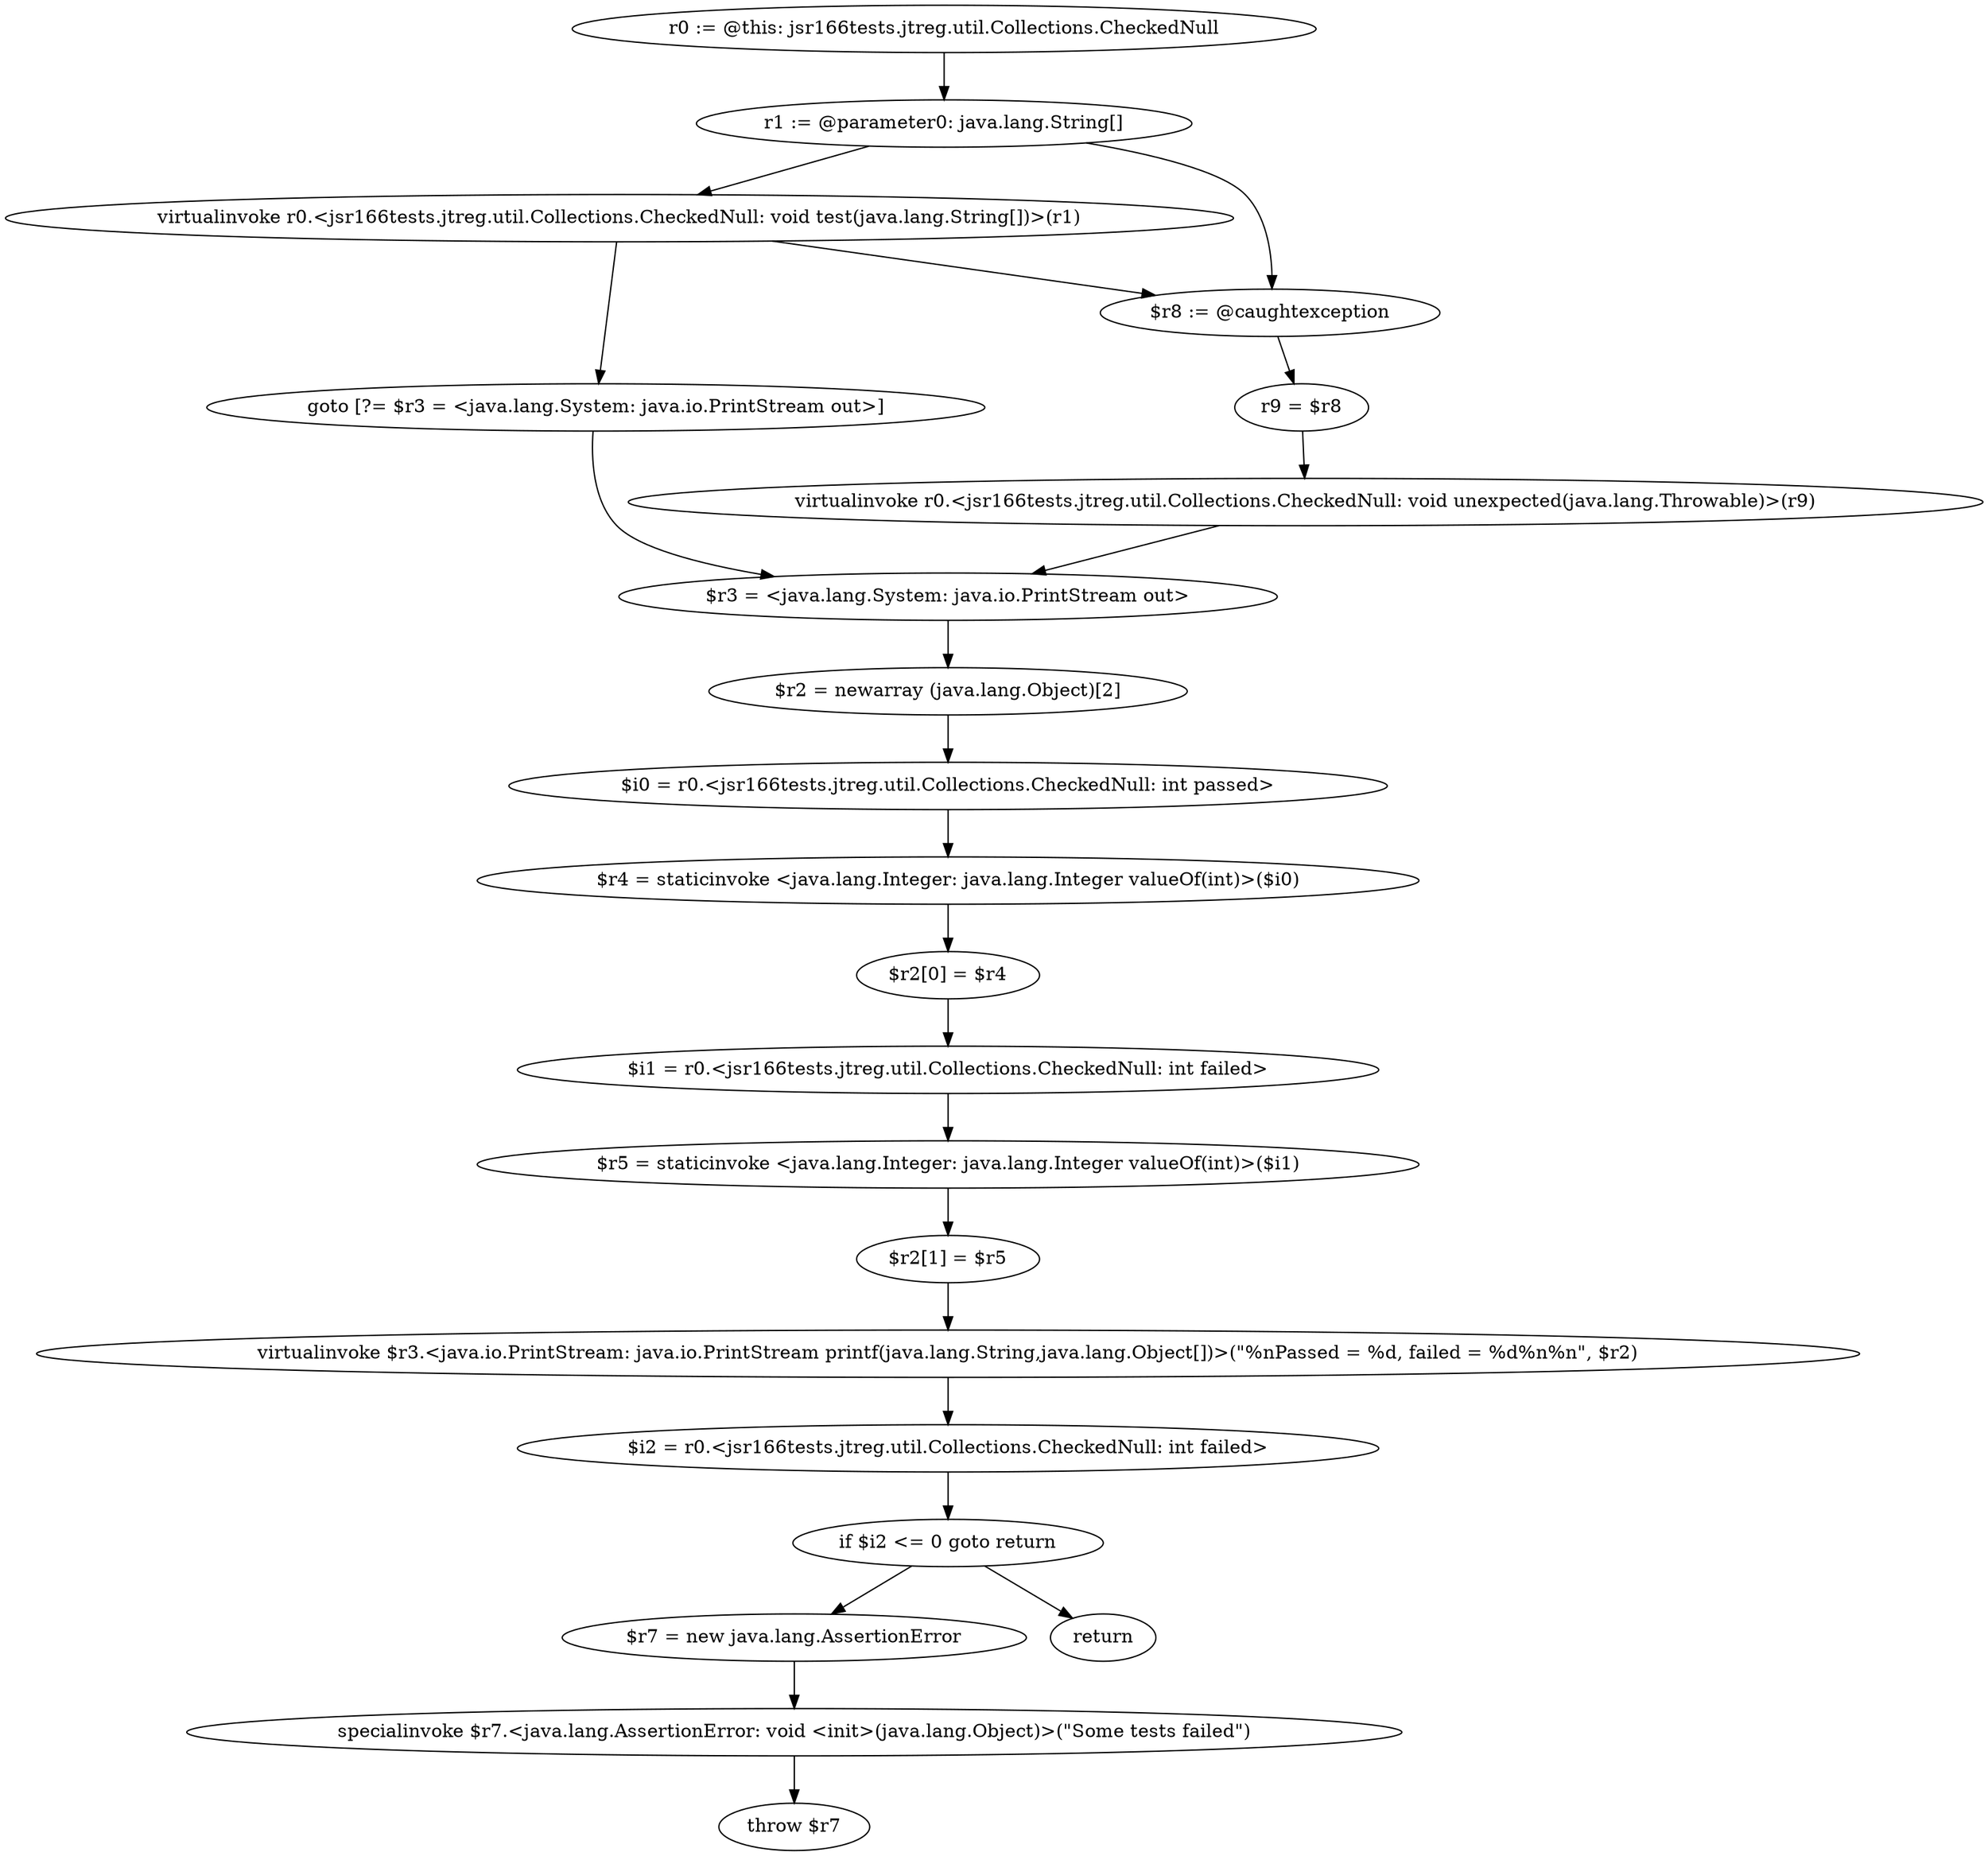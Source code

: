 digraph "unitGraph" {
    "r0 := @this: jsr166tests.jtreg.util.Collections.CheckedNull"
    "r1 := @parameter0: java.lang.String[]"
    "virtualinvoke r0.<jsr166tests.jtreg.util.Collections.CheckedNull: void test(java.lang.String[])>(r1)"
    "goto [?= $r3 = <java.lang.System: java.io.PrintStream out>]"
    "$r8 := @caughtexception"
    "r9 = $r8"
    "virtualinvoke r0.<jsr166tests.jtreg.util.Collections.CheckedNull: void unexpected(java.lang.Throwable)>(r9)"
    "$r3 = <java.lang.System: java.io.PrintStream out>"
    "$r2 = newarray (java.lang.Object)[2]"
    "$i0 = r0.<jsr166tests.jtreg.util.Collections.CheckedNull: int passed>"
    "$r4 = staticinvoke <java.lang.Integer: java.lang.Integer valueOf(int)>($i0)"
    "$r2[0] = $r4"
    "$i1 = r0.<jsr166tests.jtreg.util.Collections.CheckedNull: int failed>"
    "$r5 = staticinvoke <java.lang.Integer: java.lang.Integer valueOf(int)>($i1)"
    "$r2[1] = $r5"
    "virtualinvoke $r3.<java.io.PrintStream: java.io.PrintStream printf(java.lang.String,java.lang.Object[])>(\"%nPassed = %d, failed = %d%n%n\", $r2)"
    "$i2 = r0.<jsr166tests.jtreg.util.Collections.CheckedNull: int failed>"
    "if $i2 <= 0 goto return"
    "$r7 = new java.lang.AssertionError"
    "specialinvoke $r7.<java.lang.AssertionError: void <init>(java.lang.Object)>(\"Some tests failed\")"
    "throw $r7"
    "return"
    "r0 := @this: jsr166tests.jtreg.util.Collections.CheckedNull"->"r1 := @parameter0: java.lang.String[]";
    "r1 := @parameter0: java.lang.String[]"->"virtualinvoke r0.<jsr166tests.jtreg.util.Collections.CheckedNull: void test(java.lang.String[])>(r1)";
    "r1 := @parameter0: java.lang.String[]"->"$r8 := @caughtexception";
    "virtualinvoke r0.<jsr166tests.jtreg.util.Collections.CheckedNull: void test(java.lang.String[])>(r1)"->"goto [?= $r3 = <java.lang.System: java.io.PrintStream out>]";
    "virtualinvoke r0.<jsr166tests.jtreg.util.Collections.CheckedNull: void test(java.lang.String[])>(r1)"->"$r8 := @caughtexception";
    "goto [?= $r3 = <java.lang.System: java.io.PrintStream out>]"->"$r3 = <java.lang.System: java.io.PrintStream out>";
    "$r8 := @caughtexception"->"r9 = $r8";
    "r9 = $r8"->"virtualinvoke r0.<jsr166tests.jtreg.util.Collections.CheckedNull: void unexpected(java.lang.Throwable)>(r9)";
    "virtualinvoke r0.<jsr166tests.jtreg.util.Collections.CheckedNull: void unexpected(java.lang.Throwable)>(r9)"->"$r3 = <java.lang.System: java.io.PrintStream out>";
    "$r3 = <java.lang.System: java.io.PrintStream out>"->"$r2 = newarray (java.lang.Object)[2]";
    "$r2 = newarray (java.lang.Object)[2]"->"$i0 = r0.<jsr166tests.jtreg.util.Collections.CheckedNull: int passed>";
    "$i0 = r0.<jsr166tests.jtreg.util.Collections.CheckedNull: int passed>"->"$r4 = staticinvoke <java.lang.Integer: java.lang.Integer valueOf(int)>($i0)";
    "$r4 = staticinvoke <java.lang.Integer: java.lang.Integer valueOf(int)>($i0)"->"$r2[0] = $r4";
    "$r2[0] = $r4"->"$i1 = r0.<jsr166tests.jtreg.util.Collections.CheckedNull: int failed>";
    "$i1 = r0.<jsr166tests.jtreg.util.Collections.CheckedNull: int failed>"->"$r5 = staticinvoke <java.lang.Integer: java.lang.Integer valueOf(int)>($i1)";
    "$r5 = staticinvoke <java.lang.Integer: java.lang.Integer valueOf(int)>($i1)"->"$r2[1] = $r5";
    "$r2[1] = $r5"->"virtualinvoke $r3.<java.io.PrintStream: java.io.PrintStream printf(java.lang.String,java.lang.Object[])>(\"%nPassed = %d, failed = %d%n%n\", $r2)";
    "virtualinvoke $r3.<java.io.PrintStream: java.io.PrintStream printf(java.lang.String,java.lang.Object[])>(\"%nPassed = %d, failed = %d%n%n\", $r2)"->"$i2 = r0.<jsr166tests.jtreg.util.Collections.CheckedNull: int failed>";
    "$i2 = r0.<jsr166tests.jtreg.util.Collections.CheckedNull: int failed>"->"if $i2 <= 0 goto return";
    "if $i2 <= 0 goto return"->"$r7 = new java.lang.AssertionError";
    "if $i2 <= 0 goto return"->"return";
    "$r7 = new java.lang.AssertionError"->"specialinvoke $r7.<java.lang.AssertionError: void <init>(java.lang.Object)>(\"Some tests failed\")";
    "specialinvoke $r7.<java.lang.AssertionError: void <init>(java.lang.Object)>(\"Some tests failed\")"->"throw $r7";
}
